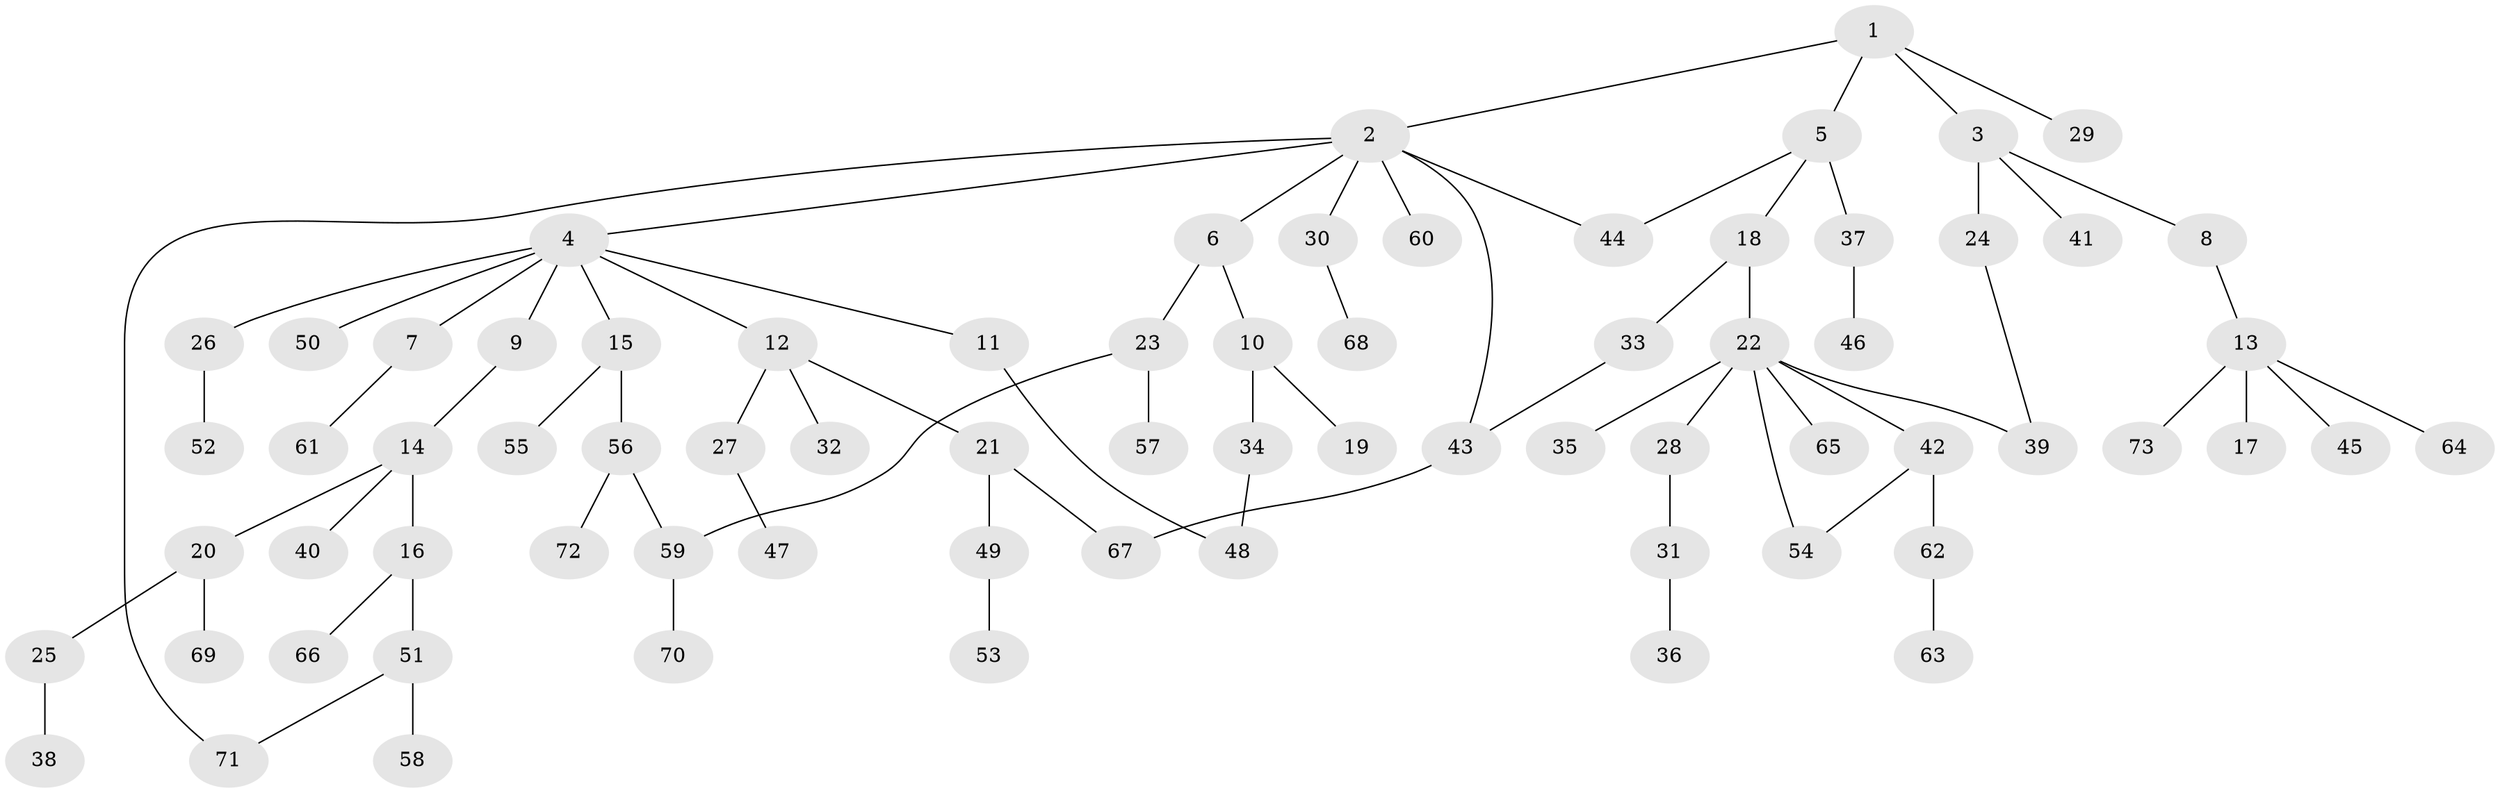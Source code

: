 // Generated by graph-tools (version 1.1) at 2025/41/03/09/25 04:41:59]
// undirected, 73 vertices, 80 edges
graph export_dot {
graph [start="1"]
  node [color=gray90,style=filled];
  1;
  2;
  3;
  4;
  5;
  6;
  7;
  8;
  9;
  10;
  11;
  12;
  13;
  14;
  15;
  16;
  17;
  18;
  19;
  20;
  21;
  22;
  23;
  24;
  25;
  26;
  27;
  28;
  29;
  30;
  31;
  32;
  33;
  34;
  35;
  36;
  37;
  38;
  39;
  40;
  41;
  42;
  43;
  44;
  45;
  46;
  47;
  48;
  49;
  50;
  51;
  52;
  53;
  54;
  55;
  56;
  57;
  58;
  59;
  60;
  61;
  62;
  63;
  64;
  65;
  66;
  67;
  68;
  69;
  70;
  71;
  72;
  73;
  1 -- 2;
  1 -- 3;
  1 -- 5;
  1 -- 29;
  2 -- 4;
  2 -- 6;
  2 -- 30;
  2 -- 60;
  2 -- 43;
  2 -- 71;
  2 -- 44;
  3 -- 8;
  3 -- 24;
  3 -- 41;
  4 -- 7;
  4 -- 9;
  4 -- 11;
  4 -- 12;
  4 -- 15;
  4 -- 26;
  4 -- 50;
  5 -- 18;
  5 -- 37;
  5 -- 44;
  6 -- 10;
  6 -- 23;
  7 -- 61;
  8 -- 13;
  9 -- 14;
  10 -- 19;
  10 -- 34;
  11 -- 48;
  12 -- 21;
  12 -- 27;
  12 -- 32;
  13 -- 17;
  13 -- 45;
  13 -- 64;
  13 -- 73;
  14 -- 16;
  14 -- 20;
  14 -- 40;
  15 -- 55;
  15 -- 56;
  16 -- 51;
  16 -- 66;
  18 -- 22;
  18 -- 33;
  20 -- 25;
  20 -- 69;
  21 -- 49;
  21 -- 67;
  22 -- 28;
  22 -- 35;
  22 -- 42;
  22 -- 54;
  22 -- 65;
  22 -- 39;
  23 -- 57;
  23 -- 59;
  24 -- 39;
  25 -- 38;
  26 -- 52;
  27 -- 47;
  28 -- 31;
  30 -- 68;
  31 -- 36;
  33 -- 43;
  34 -- 48;
  37 -- 46;
  42 -- 62;
  42 -- 54;
  43 -- 67;
  49 -- 53;
  51 -- 58;
  51 -- 71;
  56 -- 59;
  56 -- 72;
  59 -- 70;
  62 -- 63;
}
